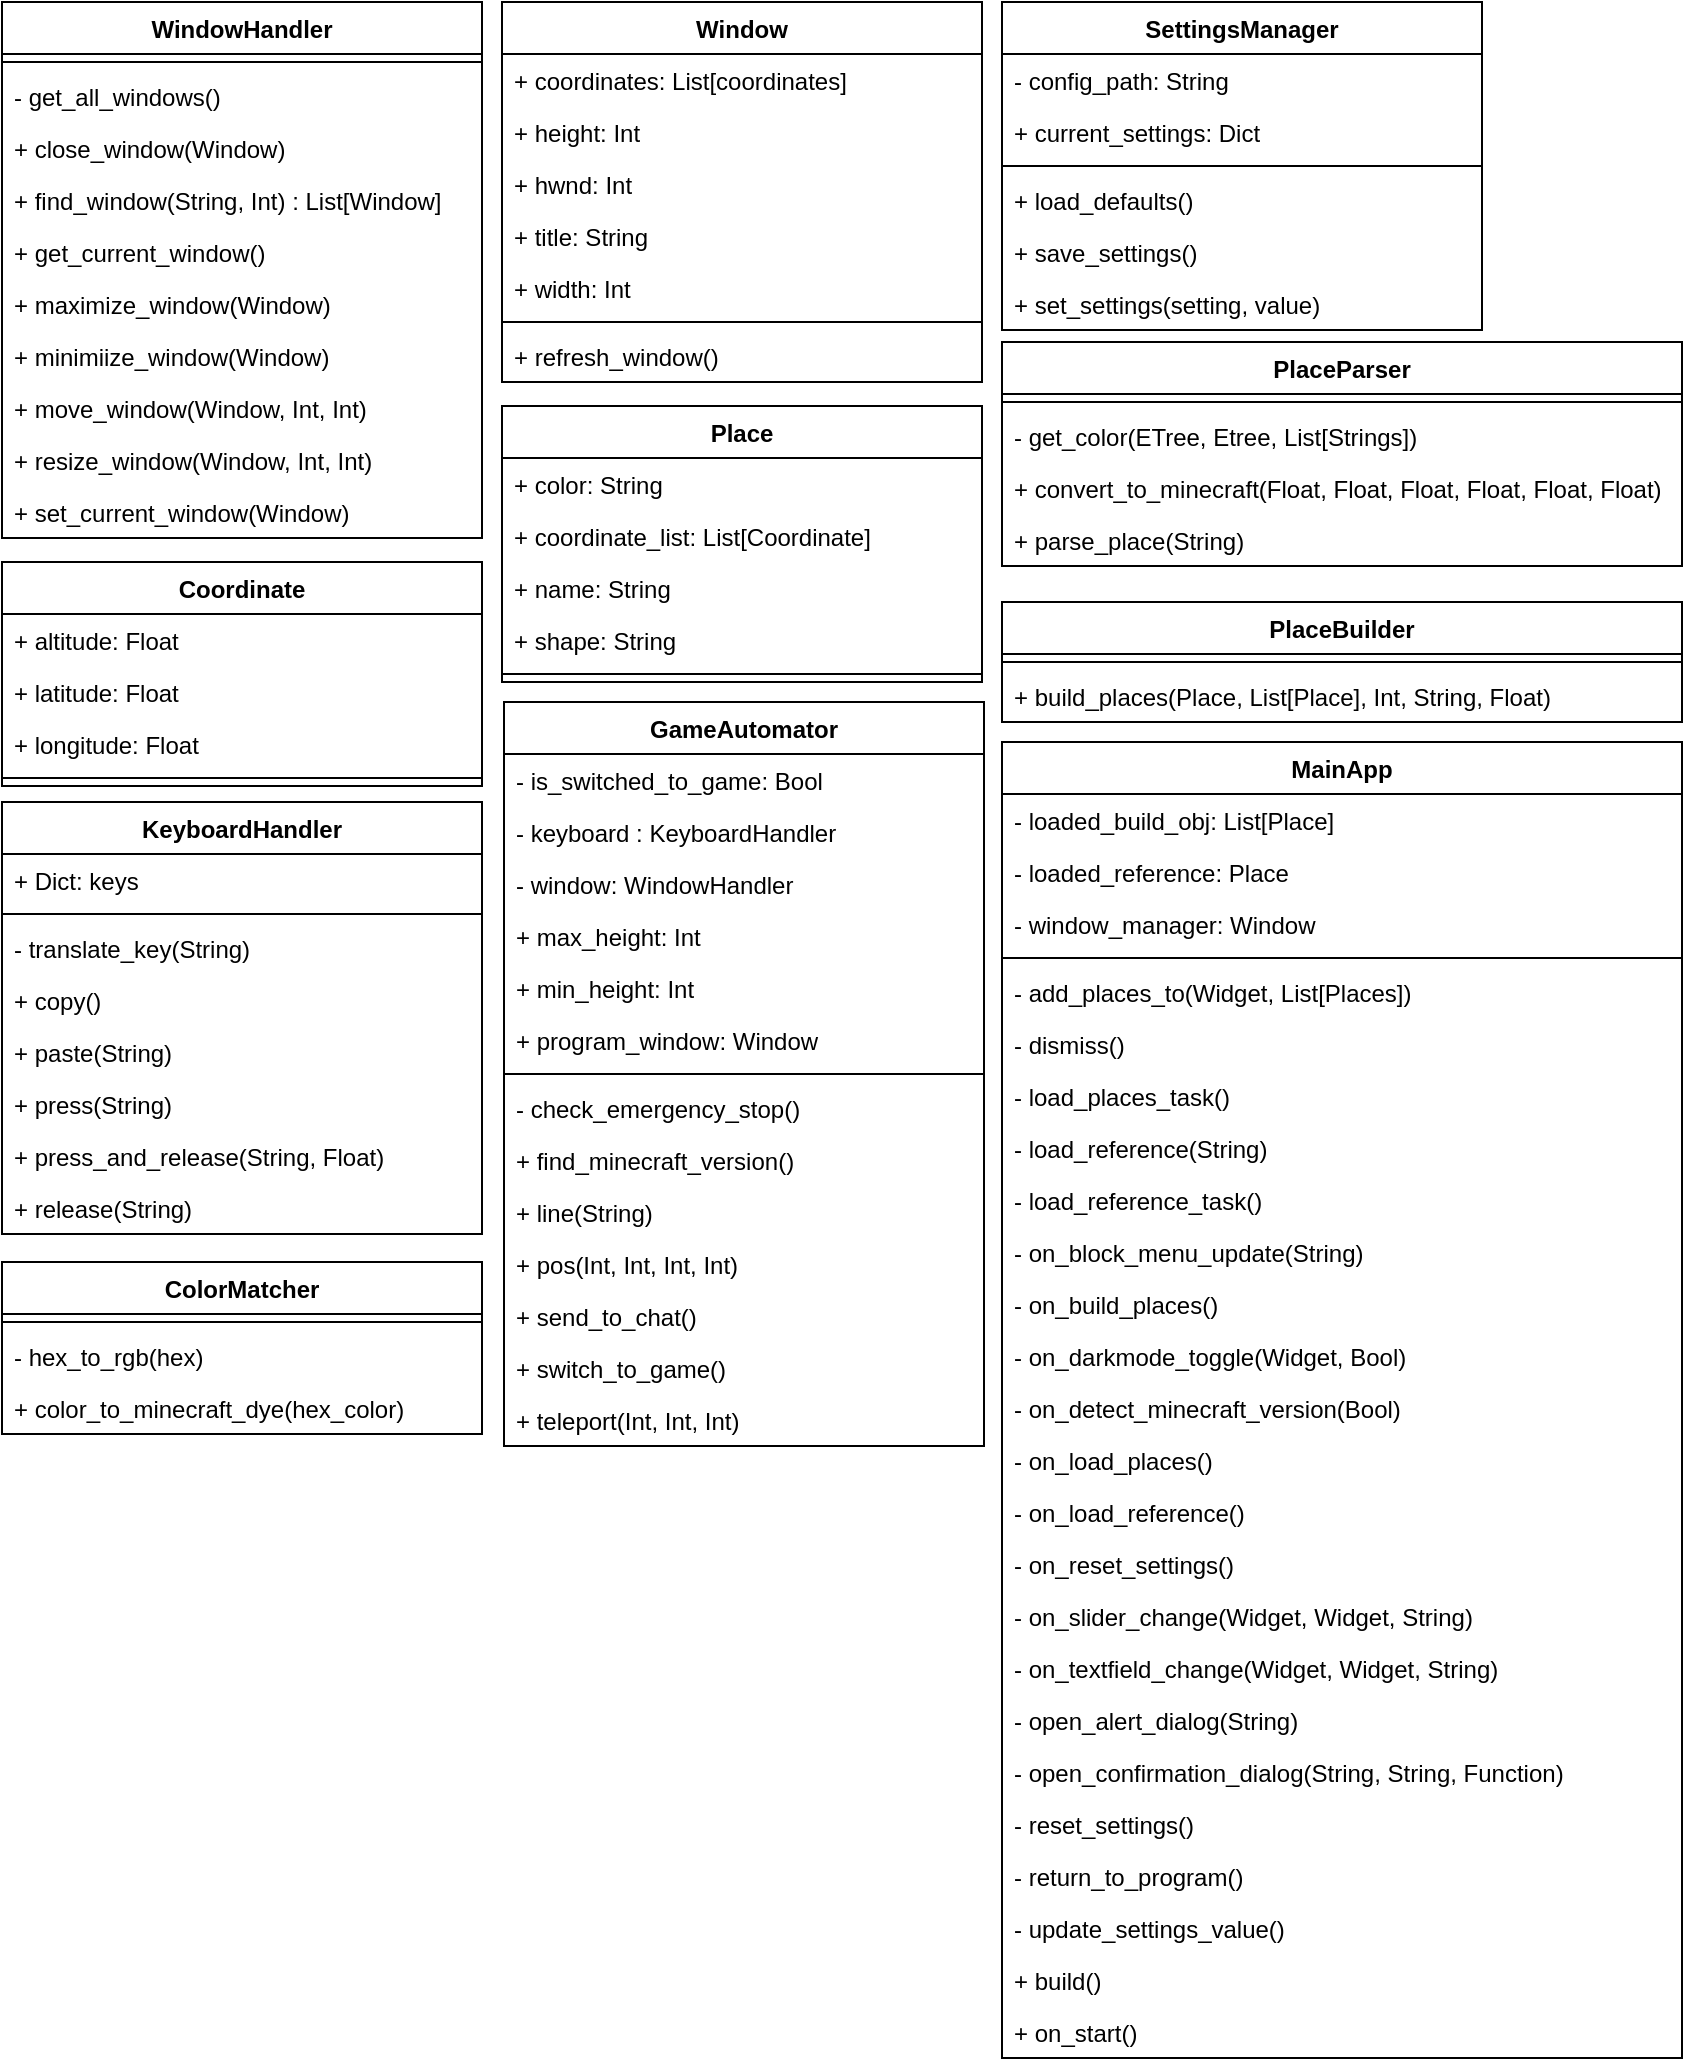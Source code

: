 <mxfile version="16.1.2" type="device"><diagram id="C5RBs43oDa-KdzZeNtuy" name="Page-1"><mxGraphModel dx="275" dy="-144" grid="1" gridSize="10" guides="1" tooltips="1" connect="1" arrows="1" fold="1" page="1" pageScale="1" pageWidth="827" pageHeight="1169" math="0" shadow="0"><root><mxCell id="WIyWlLk6GJQsqaUBKTNV-0"/><mxCell id="WIyWlLk6GJQsqaUBKTNV-1" parent="WIyWlLk6GJQsqaUBKTNV-0"/><mxCell id="x8MmjfjLbM1WnsPgz8rQ-158" value="WindowHandler" style="swimlane;fontStyle=1;align=center;verticalAlign=top;childLayout=stackLayout;horizontal=1;startSize=26;horizontalStack=0;resizeParent=1;resizeParentMax=0;resizeLast=0;collapsible=1;marginBottom=0;" vertex="1" parent="WIyWlLk6GJQsqaUBKTNV-1"><mxGeometry x="840" y="1180" width="240" height="268" as="geometry"/></mxCell><mxCell id="x8MmjfjLbM1WnsPgz8rQ-159" value="" style="line;strokeWidth=1;fillColor=none;align=left;verticalAlign=middle;spacingTop=-1;spacingLeft=3;spacingRight=3;rotatable=0;labelPosition=right;points=[];portConstraint=eastwest;" vertex="1" parent="x8MmjfjLbM1WnsPgz8rQ-158"><mxGeometry y="26" width="240" height="8" as="geometry"/></mxCell><mxCell id="x8MmjfjLbM1WnsPgz8rQ-160" value="- get_all_windows()" style="text;strokeColor=none;fillColor=none;align=left;verticalAlign=top;spacingLeft=4;spacingRight=4;overflow=hidden;rotatable=0;points=[[0,0.5],[1,0.5]];portConstraint=eastwest;" vertex="1" parent="x8MmjfjLbM1WnsPgz8rQ-158"><mxGeometry y="34" width="240" height="26" as="geometry"/></mxCell><mxCell id="x8MmjfjLbM1WnsPgz8rQ-161" value="+ close_window(Window)" style="text;strokeColor=none;fillColor=none;align=left;verticalAlign=top;spacingLeft=4;spacingRight=4;overflow=hidden;rotatable=0;points=[[0,0.5],[1,0.5]];portConstraint=eastwest;" vertex="1" parent="x8MmjfjLbM1WnsPgz8rQ-158"><mxGeometry y="60" width="240" height="26" as="geometry"/></mxCell><mxCell id="x8MmjfjLbM1WnsPgz8rQ-162" value="+ find_window(String, Int) : List[Window]" style="text;strokeColor=none;fillColor=none;align=left;verticalAlign=top;spacingLeft=4;spacingRight=4;overflow=hidden;rotatable=0;points=[[0,0.5],[1,0.5]];portConstraint=eastwest;" vertex="1" parent="x8MmjfjLbM1WnsPgz8rQ-158"><mxGeometry y="86" width="240" height="26" as="geometry"/></mxCell><mxCell id="x8MmjfjLbM1WnsPgz8rQ-163" value="+ get_current_window()" style="text;strokeColor=none;fillColor=none;align=left;verticalAlign=top;spacingLeft=4;spacingRight=4;overflow=hidden;rotatable=0;points=[[0,0.5],[1,0.5]];portConstraint=eastwest;" vertex="1" parent="x8MmjfjLbM1WnsPgz8rQ-158"><mxGeometry y="112" width="240" height="26" as="geometry"/></mxCell><mxCell id="x8MmjfjLbM1WnsPgz8rQ-164" value="+ maximize_window(Window)" style="text;strokeColor=none;fillColor=none;align=left;verticalAlign=top;spacingLeft=4;spacingRight=4;overflow=hidden;rotatable=0;points=[[0,0.5],[1,0.5]];portConstraint=eastwest;" vertex="1" parent="x8MmjfjLbM1WnsPgz8rQ-158"><mxGeometry y="138" width="240" height="26" as="geometry"/></mxCell><mxCell id="x8MmjfjLbM1WnsPgz8rQ-165" value="+ minimiize_window(Window)" style="text;strokeColor=none;fillColor=none;align=left;verticalAlign=top;spacingLeft=4;spacingRight=4;overflow=hidden;rotatable=0;points=[[0,0.5],[1,0.5]];portConstraint=eastwest;" vertex="1" parent="x8MmjfjLbM1WnsPgz8rQ-158"><mxGeometry y="164" width="240" height="26" as="geometry"/></mxCell><mxCell id="x8MmjfjLbM1WnsPgz8rQ-166" value="+ move_window(Window, Int, Int)" style="text;strokeColor=none;fillColor=none;align=left;verticalAlign=top;spacingLeft=4;spacingRight=4;overflow=hidden;rotatable=0;points=[[0,0.5],[1,0.5]];portConstraint=eastwest;" vertex="1" parent="x8MmjfjLbM1WnsPgz8rQ-158"><mxGeometry y="190" width="240" height="26" as="geometry"/></mxCell><mxCell id="x8MmjfjLbM1WnsPgz8rQ-167" value="+ resize_window(Window, Int, Int)" style="text;strokeColor=none;fillColor=none;align=left;verticalAlign=top;spacingLeft=4;spacingRight=4;overflow=hidden;rotatable=0;points=[[0,0.5],[1,0.5]];portConstraint=eastwest;" vertex="1" parent="x8MmjfjLbM1WnsPgz8rQ-158"><mxGeometry y="216" width="240" height="26" as="geometry"/></mxCell><mxCell id="x8MmjfjLbM1WnsPgz8rQ-168" value="+ set_current_window(Window)" style="text;strokeColor=none;fillColor=none;align=left;verticalAlign=top;spacingLeft=4;spacingRight=4;overflow=hidden;rotatable=0;points=[[0,0.5],[1,0.5]];portConstraint=eastwest;" vertex="1" parent="x8MmjfjLbM1WnsPgz8rQ-158"><mxGeometry y="242" width="240" height="26" as="geometry"/></mxCell><mxCell id="x8MmjfjLbM1WnsPgz8rQ-169" value="Window" style="swimlane;fontStyle=1;align=center;verticalAlign=top;childLayout=stackLayout;horizontal=1;startSize=26;horizontalStack=0;resizeParent=1;resizeParentMax=0;resizeLast=0;collapsible=1;marginBottom=0;" vertex="1" parent="WIyWlLk6GJQsqaUBKTNV-1"><mxGeometry x="1090" y="1180" width="240" height="190" as="geometry"/></mxCell><mxCell id="x8MmjfjLbM1WnsPgz8rQ-170" value="+ coordinates: List[coordinates]" style="text;strokeColor=none;fillColor=none;align=left;verticalAlign=top;spacingLeft=4;spacingRight=4;overflow=hidden;rotatable=0;points=[[0,0.5],[1,0.5]];portConstraint=eastwest;" vertex="1" parent="x8MmjfjLbM1WnsPgz8rQ-169"><mxGeometry y="26" width="240" height="26" as="geometry"/></mxCell><mxCell id="x8MmjfjLbM1WnsPgz8rQ-171" value="+ height: Int" style="text;strokeColor=none;fillColor=none;align=left;verticalAlign=top;spacingLeft=4;spacingRight=4;overflow=hidden;rotatable=0;points=[[0,0.5],[1,0.5]];portConstraint=eastwest;" vertex="1" parent="x8MmjfjLbM1WnsPgz8rQ-169"><mxGeometry y="52" width="240" height="26" as="geometry"/></mxCell><mxCell id="x8MmjfjLbM1WnsPgz8rQ-172" value="+ hwnd: Int" style="text;strokeColor=none;fillColor=none;align=left;verticalAlign=top;spacingLeft=4;spacingRight=4;overflow=hidden;rotatable=0;points=[[0,0.5],[1,0.5]];portConstraint=eastwest;" vertex="1" parent="x8MmjfjLbM1WnsPgz8rQ-169"><mxGeometry y="78" width="240" height="26" as="geometry"/></mxCell><mxCell id="x8MmjfjLbM1WnsPgz8rQ-173" value="+ title: String" style="text;strokeColor=none;fillColor=none;align=left;verticalAlign=top;spacingLeft=4;spacingRight=4;overflow=hidden;rotatable=0;points=[[0,0.5],[1,0.5]];portConstraint=eastwest;" vertex="1" parent="x8MmjfjLbM1WnsPgz8rQ-169"><mxGeometry y="104" width="240" height="26" as="geometry"/></mxCell><mxCell id="x8MmjfjLbM1WnsPgz8rQ-174" value="+ width: Int" style="text;strokeColor=none;fillColor=none;align=left;verticalAlign=top;spacingLeft=4;spacingRight=4;overflow=hidden;rotatable=0;points=[[0,0.5],[1,0.5]];portConstraint=eastwest;" vertex="1" parent="x8MmjfjLbM1WnsPgz8rQ-169"><mxGeometry y="130" width="240" height="26" as="geometry"/></mxCell><mxCell id="x8MmjfjLbM1WnsPgz8rQ-175" value="" style="line;strokeWidth=1;fillColor=none;align=left;verticalAlign=middle;spacingTop=-1;spacingLeft=3;spacingRight=3;rotatable=0;labelPosition=right;points=[];portConstraint=eastwest;" vertex="1" parent="x8MmjfjLbM1WnsPgz8rQ-169"><mxGeometry y="156" width="240" height="8" as="geometry"/></mxCell><mxCell id="x8MmjfjLbM1WnsPgz8rQ-176" value="+ refresh_window()" style="text;strokeColor=none;fillColor=none;align=left;verticalAlign=top;spacingLeft=4;spacingRight=4;overflow=hidden;rotatable=0;points=[[0,0.5],[1,0.5]];portConstraint=eastwest;" vertex="1" parent="x8MmjfjLbM1WnsPgz8rQ-169"><mxGeometry y="164" width="240" height="26" as="geometry"/></mxCell><mxCell id="x8MmjfjLbM1WnsPgz8rQ-177" value="SettingsManager" style="swimlane;fontStyle=1;align=center;verticalAlign=top;childLayout=stackLayout;horizontal=1;startSize=26;horizontalStack=0;resizeParent=1;resizeParentMax=0;resizeLast=0;collapsible=1;marginBottom=0;" vertex="1" parent="WIyWlLk6GJQsqaUBKTNV-1"><mxGeometry x="1340" y="1180" width="240" height="164" as="geometry"/></mxCell><mxCell id="x8MmjfjLbM1WnsPgz8rQ-178" value="- config_path: String" style="text;strokeColor=none;fillColor=none;align=left;verticalAlign=top;spacingLeft=4;spacingRight=4;overflow=hidden;rotatable=0;points=[[0,0.5],[1,0.5]];portConstraint=eastwest;" vertex="1" parent="x8MmjfjLbM1WnsPgz8rQ-177"><mxGeometry y="26" width="240" height="26" as="geometry"/></mxCell><mxCell id="x8MmjfjLbM1WnsPgz8rQ-179" value="+ current_settings: Dict" style="text;strokeColor=none;fillColor=none;align=left;verticalAlign=top;spacingLeft=4;spacingRight=4;overflow=hidden;rotatable=0;points=[[0,0.5],[1,0.5]];portConstraint=eastwest;" vertex="1" parent="x8MmjfjLbM1WnsPgz8rQ-177"><mxGeometry y="52" width="240" height="26" as="geometry"/></mxCell><mxCell id="x8MmjfjLbM1WnsPgz8rQ-180" value="" style="line;strokeWidth=1;fillColor=none;align=left;verticalAlign=middle;spacingTop=-1;spacingLeft=3;spacingRight=3;rotatable=0;labelPosition=right;points=[];portConstraint=eastwest;" vertex="1" parent="x8MmjfjLbM1WnsPgz8rQ-177"><mxGeometry y="78" width="240" height="8" as="geometry"/></mxCell><mxCell id="x8MmjfjLbM1WnsPgz8rQ-181" value="+ load_defaults()" style="text;strokeColor=none;fillColor=none;align=left;verticalAlign=top;spacingLeft=4;spacingRight=4;overflow=hidden;rotatable=0;points=[[0,0.5],[1,0.5]];portConstraint=eastwest;" vertex="1" parent="x8MmjfjLbM1WnsPgz8rQ-177"><mxGeometry y="86" width="240" height="26" as="geometry"/></mxCell><mxCell id="x8MmjfjLbM1WnsPgz8rQ-182" value="+ save_settings()" style="text;strokeColor=none;fillColor=none;align=left;verticalAlign=top;spacingLeft=4;spacingRight=4;overflow=hidden;rotatable=0;points=[[0,0.5],[1,0.5]];portConstraint=eastwest;" vertex="1" parent="x8MmjfjLbM1WnsPgz8rQ-177"><mxGeometry y="112" width="240" height="26" as="geometry"/></mxCell><mxCell id="x8MmjfjLbM1WnsPgz8rQ-183" value="+ set_settings(setting, value)" style="text;strokeColor=none;fillColor=none;align=left;verticalAlign=top;spacingLeft=4;spacingRight=4;overflow=hidden;rotatable=0;points=[[0,0.5],[1,0.5]];portConstraint=eastwest;" vertex="1" parent="x8MmjfjLbM1WnsPgz8rQ-177"><mxGeometry y="138" width="240" height="26" as="geometry"/></mxCell><mxCell id="x8MmjfjLbM1WnsPgz8rQ-184" value="Coordinate" style="swimlane;fontStyle=1;align=center;verticalAlign=top;childLayout=stackLayout;horizontal=1;startSize=26;horizontalStack=0;resizeParent=1;resizeParentMax=0;resizeLast=0;collapsible=1;marginBottom=0;" vertex="1" parent="WIyWlLk6GJQsqaUBKTNV-1"><mxGeometry x="840" y="1460" width="240" height="112" as="geometry"/></mxCell><mxCell id="x8MmjfjLbM1WnsPgz8rQ-185" value="+ altitude: Float" style="text;strokeColor=none;fillColor=none;align=left;verticalAlign=top;spacingLeft=4;spacingRight=4;overflow=hidden;rotatable=0;points=[[0,0.5],[1,0.5]];portConstraint=eastwest;" vertex="1" parent="x8MmjfjLbM1WnsPgz8rQ-184"><mxGeometry y="26" width="240" height="26" as="geometry"/></mxCell><mxCell id="x8MmjfjLbM1WnsPgz8rQ-186" value="+ latitude: Float" style="text;strokeColor=none;fillColor=none;align=left;verticalAlign=top;spacingLeft=4;spacingRight=4;overflow=hidden;rotatable=0;points=[[0,0.5],[1,0.5]];portConstraint=eastwest;" vertex="1" parent="x8MmjfjLbM1WnsPgz8rQ-184"><mxGeometry y="52" width="240" height="26" as="geometry"/></mxCell><mxCell id="x8MmjfjLbM1WnsPgz8rQ-187" value="+ longitude: Float" style="text;strokeColor=none;fillColor=none;align=left;verticalAlign=top;spacingLeft=4;spacingRight=4;overflow=hidden;rotatable=0;points=[[0,0.5],[1,0.5]];portConstraint=eastwest;" vertex="1" parent="x8MmjfjLbM1WnsPgz8rQ-184"><mxGeometry y="78" width="240" height="26" as="geometry"/></mxCell><mxCell id="x8MmjfjLbM1WnsPgz8rQ-188" value="" style="line;strokeWidth=1;fillColor=none;align=left;verticalAlign=middle;spacingTop=-1;spacingLeft=3;spacingRight=3;rotatable=0;labelPosition=right;points=[];portConstraint=eastwest;" vertex="1" parent="x8MmjfjLbM1WnsPgz8rQ-184"><mxGeometry y="104" width="240" height="8" as="geometry"/></mxCell><mxCell id="x8MmjfjLbM1WnsPgz8rQ-189" value="Place" style="swimlane;fontStyle=1;align=center;verticalAlign=top;childLayout=stackLayout;horizontal=1;startSize=26;horizontalStack=0;resizeParent=1;resizeParentMax=0;resizeLast=0;collapsible=1;marginBottom=0;" vertex="1" parent="WIyWlLk6GJQsqaUBKTNV-1"><mxGeometry x="1090" y="1382" width="240" height="138" as="geometry"/></mxCell><mxCell id="x8MmjfjLbM1WnsPgz8rQ-190" value="+ color: String" style="text;strokeColor=none;fillColor=none;align=left;verticalAlign=top;spacingLeft=4;spacingRight=4;overflow=hidden;rotatable=0;points=[[0,0.5],[1,0.5]];portConstraint=eastwest;" vertex="1" parent="x8MmjfjLbM1WnsPgz8rQ-189"><mxGeometry y="26" width="240" height="26" as="geometry"/></mxCell><mxCell id="x8MmjfjLbM1WnsPgz8rQ-191" value="+ coordinate_list: List[Coordinate]" style="text;strokeColor=none;fillColor=none;align=left;verticalAlign=top;spacingLeft=4;spacingRight=4;overflow=hidden;rotatable=0;points=[[0,0.5],[1,0.5]];portConstraint=eastwest;" vertex="1" parent="x8MmjfjLbM1WnsPgz8rQ-189"><mxGeometry y="52" width="240" height="26" as="geometry"/></mxCell><mxCell id="x8MmjfjLbM1WnsPgz8rQ-192" value="+ name: String" style="text;strokeColor=none;fillColor=none;align=left;verticalAlign=top;spacingLeft=4;spacingRight=4;overflow=hidden;rotatable=0;points=[[0,0.5],[1,0.5]];portConstraint=eastwest;" vertex="1" parent="x8MmjfjLbM1WnsPgz8rQ-189"><mxGeometry y="78" width="240" height="26" as="geometry"/></mxCell><mxCell id="x8MmjfjLbM1WnsPgz8rQ-193" value="+ shape: String" style="text;strokeColor=none;fillColor=none;align=left;verticalAlign=top;spacingLeft=4;spacingRight=4;overflow=hidden;rotatable=0;points=[[0,0.5],[1,0.5]];portConstraint=eastwest;" vertex="1" parent="x8MmjfjLbM1WnsPgz8rQ-189"><mxGeometry y="104" width="240" height="26" as="geometry"/></mxCell><mxCell id="x8MmjfjLbM1WnsPgz8rQ-194" value="" style="line;strokeWidth=1;fillColor=none;align=left;verticalAlign=middle;spacingTop=-1;spacingLeft=3;spacingRight=3;rotatable=0;labelPosition=right;points=[];portConstraint=eastwest;" vertex="1" parent="x8MmjfjLbM1WnsPgz8rQ-189"><mxGeometry y="130" width="240" height="8" as="geometry"/></mxCell><mxCell id="x8MmjfjLbM1WnsPgz8rQ-195" value="PlaceParser" style="swimlane;fontStyle=1;align=center;verticalAlign=top;childLayout=stackLayout;horizontal=1;startSize=26;horizontalStack=0;resizeParent=1;resizeParentMax=0;resizeLast=0;collapsible=1;marginBottom=0;" vertex="1" parent="WIyWlLk6GJQsqaUBKTNV-1"><mxGeometry x="1340" y="1350" width="340" height="112" as="geometry"/></mxCell><mxCell id="x8MmjfjLbM1WnsPgz8rQ-196" value="" style="line;strokeWidth=1;fillColor=none;align=left;verticalAlign=middle;spacingTop=-1;spacingLeft=3;spacingRight=3;rotatable=0;labelPosition=right;points=[];portConstraint=eastwest;" vertex="1" parent="x8MmjfjLbM1WnsPgz8rQ-195"><mxGeometry y="26" width="340" height="8" as="geometry"/></mxCell><mxCell id="x8MmjfjLbM1WnsPgz8rQ-197" value="- get_color(ETree, Etree, List[Strings])" style="text;strokeColor=none;fillColor=none;align=left;verticalAlign=top;spacingLeft=4;spacingRight=4;overflow=hidden;rotatable=0;points=[[0,0.5],[1,0.5]];portConstraint=eastwest;" vertex="1" parent="x8MmjfjLbM1WnsPgz8rQ-195"><mxGeometry y="34" width="340" height="26" as="geometry"/></mxCell><mxCell id="x8MmjfjLbM1WnsPgz8rQ-198" value="+ convert_to_minecraft(Float, Float, Float, Float, Float, Float)" style="text;strokeColor=none;fillColor=none;align=left;verticalAlign=top;spacingLeft=4;spacingRight=4;overflow=hidden;rotatable=0;points=[[0,0.5],[1,0.5]];portConstraint=eastwest;" vertex="1" parent="x8MmjfjLbM1WnsPgz8rQ-195"><mxGeometry y="60" width="340" height="26" as="geometry"/></mxCell><mxCell id="x8MmjfjLbM1WnsPgz8rQ-199" value="+ parse_place(String)" style="text;strokeColor=none;fillColor=none;align=left;verticalAlign=top;spacingLeft=4;spacingRight=4;overflow=hidden;rotatable=0;points=[[0,0.5],[1,0.5]];portConstraint=eastwest;" vertex="1" parent="x8MmjfjLbM1WnsPgz8rQ-195"><mxGeometry y="86" width="340" height="26" as="geometry"/></mxCell><mxCell id="x8MmjfjLbM1WnsPgz8rQ-200" value="KeyboardHandler" style="swimlane;fontStyle=1;align=center;verticalAlign=top;childLayout=stackLayout;horizontal=1;startSize=26;horizontalStack=0;resizeParent=1;resizeParentMax=0;resizeLast=0;collapsible=1;marginBottom=0;" vertex="1" parent="WIyWlLk6GJQsqaUBKTNV-1"><mxGeometry x="840" y="1580" width="240" height="216" as="geometry"/></mxCell><mxCell id="x8MmjfjLbM1WnsPgz8rQ-201" value="+ Dict: keys" style="text;strokeColor=none;fillColor=none;align=left;verticalAlign=top;spacingLeft=4;spacingRight=4;overflow=hidden;rotatable=0;points=[[0,0.5],[1,0.5]];portConstraint=eastwest;" vertex="1" parent="x8MmjfjLbM1WnsPgz8rQ-200"><mxGeometry y="26" width="240" height="26" as="geometry"/></mxCell><mxCell id="x8MmjfjLbM1WnsPgz8rQ-202" value="" style="line;strokeWidth=1;fillColor=none;align=left;verticalAlign=middle;spacingTop=-1;spacingLeft=3;spacingRight=3;rotatable=0;labelPosition=right;points=[];portConstraint=eastwest;" vertex="1" parent="x8MmjfjLbM1WnsPgz8rQ-200"><mxGeometry y="52" width="240" height="8" as="geometry"/></mxCell><mxCell id="x8MmjfjLbM1WnsPgz8rQ-203" value="- translate_key(String)" style="text;strokeColor=none;fillColor=none;align=left;verticalAlign=top;spacingLeft=4;spacingRight=4;overflow=hidden;rotatable=0;points=[[0,0.5],[1,0.5]];portConstraint=eastwest;" vertex="1" parent="x8MmjfjLbM1WnsPgz8rQ-200"><mxGeometry y="60" width="240" height="26" as="geometry"/></mxCell><mxCell id="x8MmjfjLbM1WnsPgz8rQ-204" value="+ copy()" style="text;strokeColor=none;fillColor=none;align=left;verticalAlign=top;spacingLeft=4;spacingRight=4;overflow=hidden;rotatable=0;points=[[0,0.5],[1,0.5]];portConstraint=eastwest;" vertex="1" parent="x8MmjfjLbM1WnsPgz8rQ-200"><mxGeometry y="86" width="240" height="26" as="geometry"/></mxCell><mxCell id="x8MmjfjLbM1WnsPgz8rQ-205" value="+ paste(String)" style="text;strokeColor=none;fillColor=none;align=left;verticalAlign=top;spacingLeft=4;spacingRight=4;overflow=hidden;rotatable=0;points=[[0,0.5],[1,0.5]];portConstraint=eastwest;" vertex="1" parent="x8MmjfjLbM1WnsPgz8rQ-200"><mxGeometry y="112" width="240" height="26" as="geometry"/></mxCell><mxCell id="x8MmjfjLbM1WnsPgz8rQ-206" value="+ press(String)" style="text;strokeColor=none;fillColor=none;align=left;verticalAlign=top;spacingLeft=4;spacingRight=4;overflow=hidden;rotatable=0;points=[[0,0.5],[1,0.5]];portConstraint=eastwest;" vertex="1" parent="x8MmjfjLbM1WnsPgz8rQ-200"><mxGeometry y="138" width="240" height="26" as="geometry"/></mxCell><mxCell id="x8MmjfjLbM1WnsPgz8rQ-207" value="+ press_and_release(String, Float)" style="text;strokeColor=none;fillColor=none;align=left;verticalAlign=top;spacingLeft=4;spacingRight=4;overflow=hidden;rotatable=0;points=[[0,0.5],[1,0.5]];portConstraint=eastwest;" vertex="1" parent="x8MmjfjLbM1WnsPgz8rQ-200"><mxGeometry y="164" width="240" height="26" as="geometry"/></mxCell><mxCell id="x8MmjfjLbM1WnsPgz8rQ-208" value="+ release(String)" style="text;strokeColor=none;fillColor=none;align=left;verticalAlign=top;spacingLeft=4;spacingRight=4;overflow=hidden;rotatable=0;points=[[0,0.5],[1,0.5]];portConstraint=eastwest;" vertex="1" parent="x8MmjfjLbM1WnsPgz8rQ-200"><mxGeometry y="190" width="240" height="26" as="geometry"/></mxCell><mxCell id="x8MmjfjLbM1WnsPgz8rQ-209" value="GameAutomator" style="swimlane;fontStyle=1;align=center;verticalAlign=top;childLayout=stackLayout;horizontal=1;startSize=26;horizontalStack=0;resizeParent=1;resizeParentMax=0;resizeLast=0;collapsible=1;marginBottom=0;" vertex="1" parent="WIyWlLk6GJQsqaUBKTNV-1"><mxGeometry x="1091" y="1530" width="240" height="372" as="geometry"/></mxCell><mxCell id="x8MmjfjLbM1WnsPgz8rQ-210" value="- is_switched_to_game: Bool" style="text;strokeColor=none;fillColor=none;align=left;verticalAlign=top;spacingLeft=4;spacingRight=4;overflow=hidden;rotatable=0;points=[[0,0.5],[1,0.5]];portConstraint=eastwest;" vertex="1" parent="x8MmjfjLbM1WnsPgz8rQ-209"><mxGeometry y="26" width="240" height="26" as="geometry"/></mxCell><mxCell id="x8MmjfjLbM1WnsPgz8rQ-211" value="- keyboard : KeyboardHandler" style="text;strokeColor=none;fillColor=none;align=left;verticalAlign=top;spacingLeft=4;spacingRight=4;overflow=hidden;rotatable=0;points=[[0,0.5],[1,0.5]];portConstraint=eastwest;" vertex="1" parent="x8MmjfjLbM1WnsPgz8rQ-209"><mxGeometry y="52" width="240" height="26" as="geometry"/></mxCell><mxCell id="x8MmjfjLbM1WnsPgz8rQ-212" value="- window: WindowHandler" style="text;strokeColor=none;fillColor=none;align=left;verticalAlign=top;spacingLeft=4;spacingRight=4;overflow=hidden;rotatable=0;points=[[0,0.5],[1,0.5]];portConstraint=eastwest;" vertex="1" parent="x8MmjfjLbM1WnsPgz8rQ-209"><mxGeometry y="78" width="240" height="26" as="geometry"/></mxCell><mxCell id="x8MmjfjLbM1WnsPgz8rQ-213" value="+ max_height: Int" style="text;strokeColor=none;fillColor=none;align=left;verticalAlign=top;spacingLeft=4;spacingRight=4;overflow=hidden;rotatable=0;points=[[0,0.5],[1,0.5]];portConstraint=eastwest;" vertex="1" parent="x8MmjfjLbM1WnsPgz8rQ-209"><mxGeometry y="104" width="240" height="26" as="geometry"/></mxCell><mxCell id="x8MmjfjLbM1WnsPgz8rQ-214" value="+ min_height: Int" style="text;strokeColor=none;fillColor=none;align=left;verticalAlign=top;spacingLeft=4;spacingRight=4;overflow=hidden;rotatable=0;points=[[0,0.5],[1,0.5]];portConstraint=eastwest;" vertex="1" parent="x8MmjfjLbM1WnsPgz8rQ-209"><mxGeometry y="130" width="240" height="26" as="geometry"/></mxCell><mxCell id="x8MmjfjLbM1WnsPgz8rQ-215" value="+ program_window: Window" style="text;strokeColor=none;fillColor=none;align=left;verticalAlign=top;spacingLeft=4;spacingRight=4;overflow=hidden;rotatable=0;points=[[0,0.5],[1,0.5]];portConstraint=eastwest;" vertex="1" parent="x8MmjfjLbM1WnsPgz8rQ-209"><mxGeometry y="156" width="240" height="26" as="geometry"/></mxCell><mxCell id="x8MmjfjLbM1WnsPgz8rQ-216" value="" style="line;strokeWidth=1;fillColor=none;align=left;verticalAlign=middle;spacingTop=-1;spacingLeft=3;spacingRight=3;rotatable=0;labelPosition=right;points=[];portConstraint=eastwest;" vertex="1" parent="x8MmjfjLbM1WnsPgz8rQ-209"><mxGeometry y="182" width="240" height="8" as="geometry"/></mxCell><mxCell id="x8MmjfjLbM1WnsPgz8rQ-217" value="- check_emergency_stop()" style="text;strokeColor=none;fillColor=none;align=left;verticalAlign=top;spacingLeft=4;spacingRight=4;overflow=hidden;rotatable=0;points=[[0,0.5],[1,0.5]];portConstraint=eastwest;" vertex="1" parent="x8MmjfjLbM1WnsPgz8rQ-209"><mxGeometry y="190" width="240" height="26" as="geometry"/></mxCell><mxCell id="x8MmjfjLbM1WnsPgz8rQ-218" value="+ find_minecraft_version()" style="text;strokeColor=none;fillColor=none;align=left;verticalAlign=top;spacingLeft=4;spacingRight=4;overflow=hidden;rotatable=0;points=[[0,0.5],[1,0.5]];portConstraint=eastwest;" vertex="1" parent="x8MmjfjLbM1WnsPgz8rQ-209"><mxGeometry y="216" width="240" height="26" as="geometry"/></mxCell><mxCell id="x8MmjfjLbM1WnsPgz8rQ-219" value="+ line(String)" style="text;strokeColor=none;fillColor=none;align=left;verticalAlign=top;spacingLeft=4;spacingRight=4;overflow=hidden;rotatable=0;points=[[0,0.5],[1,0.5]];portConstraint=eastwest;" vertex="1" parent="x8MmjfjLbM1WnsPgz8rQ-209"><mxGeometry y="242" width="240" height="26" as="geometry"/></mxCell><mxCell id="x8MmjfjLbM1WnsPgz8rQ-220" value="+ pos(Int, Int, Int, Int)" style="text;strokeColor=none;fillColor=none;align=left;verticalAlign=top;spacingLeft=4;spacingRight=4;overflow=hidden;rotatable=0;points=[[0,0.5],[1,0.5]];portConstraint=eastwest;" vertex="1" parent="x8MmjfjLbM1WnsPgz8rQ-209"><mxGeometry y="268" width="240" height="26" as="geometry"/></mxCell><mxCell id="x8MmjfjLbM1WnsPgz8rQ-221" value="+ send_to_chat()" style="text;strokeColor=none;fillColor=none;align=left;verticalAlign=top;spacingLeft=4;spacingRight=4;overflow=hidden;rotatable=0;points=[[0,0.5],[1,0.5]];portConstraint=eastwest;" vertex="1" parent="x8MmjfjLbM1WnsPgz8rQ-209"><mxGeometry y="294" width="240" height="26" as="geometry"/></mxCell><mxCell id="x8MmjfjLbM1WnsPgz8rQ-222" value="+ switch_to_game()" style="text;strokeColor=none;fillColor=none;align=left;verticalAlign=top;spacingLeft=4;spacingRight=4;overflow=hidden;rotatable=0;points=[[0,0.5],[1,0.5]];portConstraint=eastwest;" vertex="1" parent="x8MmjfjLbM1WnsPgz8rQ-209"><mxGeometry y="320" width="240" height="26" as="geometry"/></mxCell><mxCell id="x8MmjfjLbM1WnsPgz8rQ-223" value="+ teleport(Int, Int, Int)" style="text;strokeColor=none;fillColor=none;align=left;verticalAlign=top;spacingLeft=4;spacingRight=4;overflow=hidden;rotatable=0;points=[[0,0.5],[1,0.5]];portConstraint=eastwest;" vertex="1" parent="x8MmjfjLbM1WnsPgz8rQ-209"><mxGeometry y="346" width="240" height="26" as="geometry"/></mxCell><mxCell id="x8MmjfjLbM1WnsPgz8rQ-224" value="ColorMatcher" style="swimlane;fontStyle=1;align=center;verticalAlign=top;childLayout=stackLayout;horizontal=1;startSize=26;horizontalStack=0;resizeParent=1;resizeParentMax=0;resizeLast=0;collapsible=1;marginBottom=0;" vertex="1" parent="WIyWlLk6GJQsqaUBKTNV-1"><mxGeometry x="840" y="1810" width="240" height="86" as="geometry"/></mxCell><mxCell id="x8MmjfjLbM1WnsPgz8rQ-225" value="" style="line;strokeWidth=1;fillColor=none;align=left;verticalAlign=middle;spacingTop=-1;spacingLeft=3;spacingRight=3;rotatable=0;labelPosition=right;points=[];portConstraint=eastwest;" vertex="1" parent="x8MmjfjLbM1WnsPgz8rQ-224"><mxGeometry y="26" width="240" height="8" as="geometry"/></mxCell><mxCell id="x8MmjfjLbM1WnsPgz8rQ-226" value="- hex_to_rgb(hex)" style="text;strokeColor=none;fillColor=none;align=left;verticalAlign=top;spacingLeft=4;spacingRight=4;overflow=hidden;rotatable=0;points=[[0,0.5],[1,0.5]];portConstraint=eastwest;" vertex="1" parent="x8MmjfjLbM1WnsPgz8rQ-224"><mxGeometry y="34" width="240" height="26" as="geometry"/></mxCell><mxCell id="x8MmjfjLbM1WnsPgz8rQ-227" value="+ color_to_minecraft_dye(hex_color)" style="text;strokeColor=none;fillColor=none;align=left;verticalAlign=top;spacingLeft=4;spacingRight=4;overflow=hidden;rotatable=0;points=[[0,0.5],[1,0.5]];portConstraint=eastwest;" vertex="1" parent="x8MmjfjLbM1WnsPgz8rQ-224"><mxGeometry y="60" width="240" height="26" as="geometry"/></mxCell><mxCell id="x8MmjfjLbM1WnsPgz8rQ-228" value="PlaceBuilder" style="swimlane;fontStyle=1;align=center;verticalAlign=top;childLayout=stackLayout;horizontal=1;startSize=26;horizontalStack=0;resizeParent=1;resizeParentMax=0;resizeLast=0;collapsible=1;marginBottom=0;" vertex="1" parent="WIyWlLk6GJQsqaUBKTNV-1"><mxGeometry x="1340" y="1480" width="340" height="60" as="geometry"/></mxCell><mxCell id="x8MmjfjLbM1WnsPgz8rQ-229" value="" style="line;strokeWidth=1;fillColor=none;align=left;verticalAlign=middle;spacingTop=-1;spacingLeft=3;spacingRight=3;rotatable=0;labelPosition=right;points=[];portConstraint=eastwest;" vertex="1" parent="x8MmjfjLbM1WnsPgz8rQ-228"><mxGeometry y="26" width="340" height="8" as="geometry"/></mxCell><mxCell id="x8MmjfjLbM1WnsPgz8rQ-230" value="+ build_places(Place, List[Place], Int, String, Float)" style="text;strokeColor=none;fillColor=none;align=left;verticalAlign=top;spacingLeft=4;spacingRight=4;overflow=hidden;rotatable=0;points=[[0,0.5],[1,0.5]];portConstraint=eastwest;" vertex="1" parent="x8MmjfjLbM1WnsPgz8rQ-228"><mxGeometry y="34" width="340" height="26" as="geometry"/></mxCell><mxCell id="x8MmjfjLbM1WnsPgz8rQ-231" value="MainApp" style="swimlane;fontStyle=1;align=center;verticalAlign=top;childLayout=stackLayout;horizontal=1;startSize=26;horizontalStack=0;resizeParent=1;resizeParentMax=0;resizeLast=0;collapsible=1;marginBottom=0;" vertex="1" parent="WIyWlLk6GJQsqaUBKTNV-1"><mxGeometry x="1340" y="1550" width="340" height="658" as="geometry"/></mxCell><mxCell id="x8MmjfjLbM1WnsPgz8rQ-232" value="- loaded_build_obj: List[Place]" style="text;strokeColor=none;fillColor=none;align=left;verticalAlign=top;spacingLeft=4;spacingRight=4;overflow=hidden;rotatable=0;points=[[0,0.5],[1,0.5]];portConstraint=eastwest;" vertex="1" parent="x8MmjfjLbM1WnsPgz8rQ-231"><mxGeometry y="26" width="340" height="26" as="geometry"/></mxCell><mxCell id="x8MmjfjLbM1WnsPgz8rQ-233" value="- loaded_reference: Place" style="text;strokeColor=none;fillColor=none;align=left;verticalAlign=top;spacingLeft=4;spacingRight=4;overflow=hidden;rotatable=0;points=[[0,0.5],[1,0.5]];portConstraint=eastwest;" vertex="1" parent="x8MmjfjLbM1WnsPgz8rQ-231"><mxGeometry y="52" width="340" height="26" as="geometry"/></mxCell><mxCell id="x8MmjfjLbM1WnsPgz8rQ-234" value="- window_manager: Window" style="text;strokeColor=none;fillColor=none;align=left;verticalAlign=top;spacingLeft=4;spacingRight=4;overflow=hidden;rotatable=0;points=[[0,0.5],[1,0.5]];portConstraint=eastwest;" vertex="1" parent="x8MmjfjLbM1WnsPgz8rQ-231"><mxGeometry y="78" width="340" height="26" as="geometry"/></mxCell><mxCell id="x8MmjfjLbM1WnsPgz8rQ-235" value="" style="line;strokeWidth=1;fillColor=none;align=left;verticalAlign=middle;spacingTop=-1;spacingLeft=3;spacingRight=3;rotatable=0;labelPosition=right;points=[];portConstraint=eastwest;" vertex="1" parent="x8MmjfjLbM1WnsPgz8rQ-231"><mxGeometry y="104" width="340" height="8" as="geometry"/></mxCell><mxCell id="x8MmjfjLbM1WnsPgz8rQ-236" value="- add_places_to(Widget, List[Places])" style="text;strokeColor=none;fillColor=none;align=left;verticalAlign=top;spacingLeft=4;spacingRight=4;overflow=hidden;rotatable=0;points=[[0,0.5],[1,0.5]];portConstraint=eastwest;" vertex="1" parent="x8MmjfjLbM1WnsPgz8rQ-231"><mxGeometry y="112" width="340" height="26" as="geometry"/></mxCell><mxCell id="x8MmjfjLbM1WnsPgz8rQ-237" value="- dismiss()" style="text;strokeColor=none;fillColor=none;align=left;verticalAlign=top;spacingLeft=4;spacingRight=4;overflow=hidden;rotatable=0;points=[[0,0.5],[1,0.5]];portConstraint=eastwest;" vertex="1" parent="x8MmjfjLbM1WnsPgz8rQ-231"><mxGeometry y="138" width="340" height="26" as="geometry"/></mxCell><mxCell id="x8MmjfjLbM1WnsPgz8rQ-238" value="- load_places_task()" style="text;strokeColor=none;fillColor=none;align=left;verticalAlign=top;spacingLeft=4;spacingRight=4;overflow=hidden;rotatable=0;points=[[0,0.5],[1,0.5]];portConstraint=eastwest;" vertex="1" parent="x8MmjfjLbM1WnsPgz8rQ-231"><mxGeometry y="164" width="340" height="26" as="geometry"/></mxCell><mxCell id="x8MmjfjLbM1WnsPgz8rQ-239" value="- load_reference(String)" style="text;strokeColor=none;fillColor=none;align=left;verticalAlign=top;spacingLeft=4;spacingRight=4;overflow=hidden;rotatable=0;points=[[0,0.5],[1,0.5]];portConstraint=eastwest;" vertex="1" parent="x8MmjfjLbM1WnsPgz8rQ-231"><mxGeometry y="190" width="340" height="26" as="geometry"/></mxCell><mxCell id="x8MmjfjLbM1WnsPgz8rQ-240" value="- load_reference_task()" style="text;strokeColor=none;fillColor=none;align=left;verticalAlign=top;spacingLeft=4;spacingRight=4;overflow=hidden;rotatable=0;points=[[0,0.5],[1,0.5]];portConstraint=eastwest;" vertex="1" parent="x8MmjfjLbM1WnsPgz8rQ-231"><mxGeometry y="216" width="340" height="26" as="geometry"/></mxCell><mxCell id="x8MmjfjLbM1WnsPgz8rQ-241" value="- on_block_menu_update(String)" style="text;strokeColor=none;fillColor=none;align=left;verticalAlign=top;spacingLeft=4;spacingRight=4;overflow=hidden;rotatable=0;points=[[0,0.5],[1,0.5]];portConstraint=eastwest;" vertex="1" parent="x8MmjfjLbM1WnsPgz8rQ-231"><mxGeometry y="242" width="340" height="26" as="geometry"/></mxCell><mxCell id="x8MmjfjLbM1WnsPgz8rQ-242" value="- on_build_places()" style="text;strokeColor=none;fillColor=none;align=left;verticalAlign=top;spacingLeft=4;spacingRight=4;overflow=hidden;rotatable=0;points=[[0,0.5],[1,0.5]];portConstraint=eastwest;" vertex="1" parent="x8MmjfjLbM1WnsPgz8rQ-231"><mxGeometry y="268" width="340" height="26" as="geometry"/></mxCell><mxCell id="x8MmjfjLbM1WnsPgz8rQ-243" value="- on_darkmode_toggle(Widget, Bool)" style="text;strokeColor=none;fillColor=none;align=left;verticalAlign=top;spacingLeft=4;spacingRight=4;overflow=hidden;rotatable=0;points=[[0,0.5],[1,0.5]];portConstraint=eastwest;" vertex="1" parent="x8MmjfjLbM1WnsPgz8rQ-231"><mxGeometry y="294" width="340" height="26" as="geometry"/></mxCell><mxCell id="x8MmjfjLbM1WnsPgz8rQ-244" value="- on_detect_minecraft_version(Bool)" style="text;strokeColor=none;fillColor=none;align=left;verticalAlign=top;spacingLeft=4;spacingRight=4;overflow=hidden;rotatable=0;points=[[0,0.5],[1,0.5]];portConstraint=eastwest;" vertex="1" parent="x8MmjfjLbM1WnsPgz8rQ-231"><mxGeometry y="320" width="340" height="26" as="geometry"/></mxCell><mxCell id="x8MmjfjLbM1WnsPgz8rQ-245" value="- on_load_places()" style="text;strokeColor=none;fillColor=none;align=left;verticalAlign=top;spacingLeft=4;spacingRight=4;overflow=hidden;rotatable=0;points=[[0,0.5],[1,0.5]];portConstraint=eastwest;" vertex="1" parent="x8MmjfjLbM1WnsPgz8rQ-231"><mxGeometry y="346" width="340" height="26" as="geometry"/></mxCell><mxCell id="x8MmjfjLbM1WnsPgz8rQ-246" value="- on_load_reference()" style="text;strokeColor=none;fillColor=none;align=left;verticalAlign=top;spacingLeft=4;spacingRight=4;overflow=hidden;rotatable=0;points=[[0,0.5],[1,0.5]];portConstraint=eastwest;" vertex="1" parent="x8MmjfjLbM1WnsPgz8rQ-231"><mxGeometry y="372" width="340" height="26" as="geometry"/></mxCell><mxCell id="x8MmjfjLbM1WnsPgz8rQ-247" value="- on_reset_settings()" style="text;strokeColor=none;fillColor=none;align=left;verticalAlign=top;spacingLeft=4;spacingRight=4;overflow=hidden;rotatable=0;points=[[0,0.5],[1,0.5]];portConstraint=eastwest;" vertex="1" parent="x8MmjfjLbM1WnsPgz8rQ-231"><mxGeometry y="398" width="340" height="26" as="geometry"/></mxCell><mxCell id="x8MmjfjLbM1WnsPgz8rQ-248" value="- on_slider_change(Widget, Widget, String)" style="text;strokeColor=none;fillColor=none;align=left;verticalAlign=top;spacingLeft=4;spacingRight=4;overflow=hidden;rotatable=0;points=[[0,0.5],[1,0.5]];portConstraint=eastwest;" vertex="1" parent="x8MmjfjLbM1WnsPgz8rQ-231"><mxGeometry y="424" width="340" height="26" as="geometry"/></mxCell><mxCell id="x8MmjfjLbM1WnsPgz8rQ-249" value="- on_textfield_change(Widget, Widget, String)" style="text;strokeColor=none;fillColor=none;align=left;verticalAlign=top;spacingLeft=4;spacingRight=4;overflow=hidden;rotatable=0;points=[[0,0.5],[1,0.5]];portConstraint=eastwest;" vertex="1" parent="x8MmjfjLbM1WnsPgz8rQ-231"><mxGeometry y="450" width="340" height="26" as="geometry"/></mxCell><mxCell id="x8MmjfjLbM1WnsPgz8rQ-250" value="- open_alert_dialog(String)" style="text;strokeColor=none;fillColor=none;align=left;verticalAlign=top;spacingLeft=4;spacingRight=4;overflow=hidden;rotatable=0;points=[[0,0.5],[1,0.5]];portConstraint=eastwest;" vertex="1" parent="x8MmjfjLbM1WnsPgz8rQ-231"><mxGeometry y="476" width="340" height="26" as="geometry"/></mxCell><mxCell id="x8MmjfjLbM1WnsPgz8rQ-251" value="- open_confirmation_dialog(String, String, Function)" style="text;strokeColor=none;fillColor=none;align=left;verticalAlign=top;spacingLeft=4;spacingRight=4;overflow=hidden;rotatable=0;points=[[0,0.5],[1,0.5]];portConstraint=eastwest;" vertex="1" parent="x8MmjfjLbM1WnsPgz8rQ-231"><mxGeometry y="502" width="340" height="26" as="geometry"/></mxCell><mxCell id="x8MmjfjLbM1WnsPgz8rQ-252" value="- reset_settings()" style="text;strokeColor=none;fillColor=none;align=left;verticalAlign=top;spacingLeft=4;spacingRight=4;overflow=hidden;rotatable=0;points=[[0,0.5],[1,0.5]];portConstraint=eastwest;" vertex="1" parent="x8MmjfjLbM1WnsPgz8rQ-231"><mxGeometry y="528" width="340" height="26" as="geometry"/></mxCell><mxCell id="x8MmjfjLbM1WnsPgz8rQ-253" value="- return_to_program()" style="text;strokeColor=none;fillColor=none;align=left;verticalAlign=top;spacingLeft=4;spacingRight=4;overflow=hidden;rotatable=0;points=[[0,0.5],[1,0.5]];portConstraint=eastwest;" vertex="1" parent="x8MmjfjLbM1WnsPgz8rQ-231"><mxGeometry y="554" width="340" height="26" as="geometry"/></mxCell><mxCell id="x8MmjfjLbM1WnsPgz8rQ-254" value="- update_settings_value()" style="text;strokeColor=none;fillColor=none;align=left;verticalAlign=top;spacingLeft=4;spacingRight=4;overflow=hidden;rotatable=0;points=[[0,0.5],[1,0.5]];portConstraint=eastwest;" vertex="1" parent="x8MmjfjLbM1WnsPgz8rQ-231"><mxGeometry y="580" width="340" height="26" as="geometry"/></mxCell><mxCell id="x8MmjfjLbM1WnsPgz8rQ-255" value="+ build()" style="text;strokeColor=none;fillColor=none;align=left;verticalAlign=top;spacingLeft=4;spacingRight=4;overflow=hidden;rotatable=0;points=[[0,0.5],[1,0.5]];portConstraint=eastwest;" vertex="1" parent="x8MmjfjLbM1WnsPgz8rQ-231"><mxGeometry y="606" width="340" height="26" as="geometry"/></mxCell><mxCell id="x8MmjfjLbM1WnsPgz8rQ-256" value="+ on_start()" style="text;strokeColor=none;fillColor=none;align=left;verticalAlign=top;spacingLeft=4;spacingRight=4;overflow=hidden;rotatable=0;points=[[0,0.5],[1,0.5]];portConstraint=eastwest;" vertex="1" parent="x8MmjfjLbM1WnsPgz8rQ-231"><mxGeometry y="632" width="340" height="26" as="geometry"/></mxCell></root></mxGraphModel></diagram></mxfile>